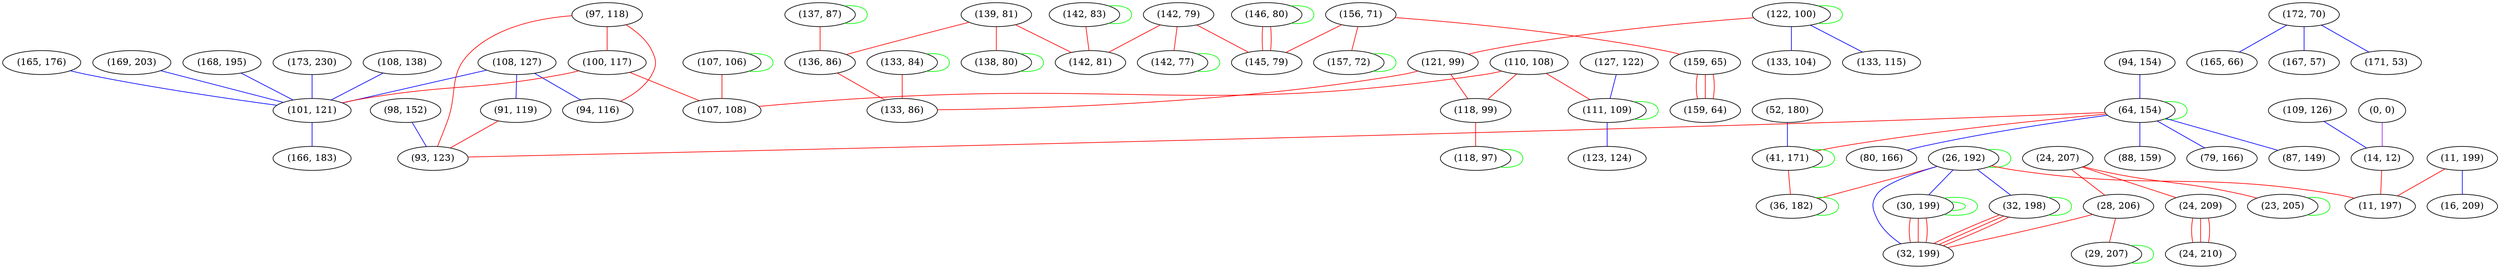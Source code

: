 graph "" {
"(169, 203)";
"(142, 83)";
"(26, 192)";
"(168, 195)";
"(52, 180)";
"(172, 70)";
"(24, 207)";
"(173, 230)";
"(109, 126)";
"(108, 127)";
"(0, 0)";
"(142, 79)";
"(122, 100)";
"(28, 206)";
"(108, 138)";
"(156, 71)";
"(121, 99)";
"(165, 66)";
"(94, 154)";
"(11, 199)";
"(107, 106)";
"(139, 81)";
"(97, 118)";
"(64, 154)";
"(165, 176)";
"(14, 12)";
"(94, 116)";
"(80, 166)";
"(137, 87)";
"(110, 108)";
"(133, 84)";
"(41, 171)";
"(127, 122)";
"(138, 80)";
"(100, 117)";
"(98, 152)";
"(159, 65)";
"(30, 199)";
"(133, 104)";
"(146, 80)";
"(118, 99)";
"(133, 115)";
"(142, 81)";
"(111, 109)";
"(29, 207)";
"(91, 119)";
"(24, 209)";
"(142, 77)";
"(167, 57)";
"(32, 198)";
"(36, 182)";
"(171, 53)";
"(107, 108)";
"(88, 159)";
"(145, 79)";
"(16, 209)";
"(23, 205)";
"(24, 210)";
"(157, 72)";
"(11, 197)";
"(123, 124)";
"(79, 166)";
"(32, 199)";
"(101, 121)";
"(87, 149)";
"(136, 86)";
"(133, 86)";
"(166, 183)";
"(118, 97)";
"(159, 64)";
"(93, 123)";
"(169, 203)" -- "(101, 121)"  [color=blue, key=0, weight=3];
"(142, 83)" -- "(142, 83)"  [color=green, key=0, weight=2];
"(142, 83)" -- "(142, 81)"  [color=red, key=0, weight=1];
"(26, 192)" -- "(11, 197)"  [color=red, key=0, weight=1];
"(26, 192)" -- "(26, 192)"  [color=green, key=0, weight=2];
"(26, 192)" -- "(32, 199)"  [color=blue, key=0, weight=3];
"(26, 192)" -- "(32, 198)"  [color=blue, key=0, weight=3];
"(26, 192)" -- "(36, 182)"  [color=red, key=0, weight=1];
"(26, 192)" -- "(30, 199)"  [color=blue, key=0, weight=3];
"(168, 195)" -- "(101, 121)"  [color=blue, key=0, weight=3];
"(52, 180)" -- "(41, 171)"  [color=blue, key=0, weight=3];
"(172, 70)" -- "(171, 53)"  [color=blue, key=0, weight=3];
"(172, 70)" -- "(165, 66)"  [color=blue, key=0, weight=3];
"(172, 70)" -- "(167, 57)"  [color=blue, key=0, weight=3];
"(24, 207)" -- "(24, 209)"  [color=red, key=0, weight=1];
"(24, 207)" -- "(23, 205)"  [color=red, key=0, weight=1];
"(24, 207)" -- "(28, 206)"  [color=red, key=0, weight=1];
"(173, 230)" -- "(101, 121)"  [color=blue, key=0, weight=3];
"(109, 126)" -- "(14, 12)"  [color=blue, key=0, weight=3];
"(108, 127)" -- "(91, 119)"  [color=blue, key=0, weight=3];
"(108, 127)" -- "(101, 121)"  [color=blue, key=0, weight=3];
"(108, 127)" -- "(94, 116)"  [color=blue, key=0, weight=3];
"(0, 0)" -- "(14, 12)"  [color=purple, key=0, weight=4];
"(142, 79)" -- "(142, 81)"  [color=red, key=0, weight=1];
"(142, 79)" -- "(142, 77)"  [color=red, key=0, weight=1];
"(142, 79)" -- "(145, 79)"  [color=red, key=0, weight=1];
"(122, 100)" -- "(121, 99)"  [color=red, key=0, weight=1];
"(122, 100)" -- "(122, 100)"  [color=green, key=0, weight=2];
"(122, 100)" -- "(133, 104)"  [color=blue, key=0, weight=3];
"(122, 100)" -- "(133, 115)"  [color=blue, key=0, weight=3];
"(28, 206)" -- "(29, 207)"  [color=red, key=0, weight=1];
"(28, 206)" -- "(32, 199)"  [color=red, key=0, weight=1];
"(108, 138)" -- "(101, 121)"  [color=blue, key=0, weight=3];
"(156, 71)" -- "(159, 65)"  [color=red, key=0, weight=1];
"(156, 71)" -- "(157, 72)"  [color=red, key=0, weight=1];
"(156, 71)" -- "(145, 79)"  [color=red, key=0, weight=1];
"(121, 99)" -- "(118, 99)"  [color=red, key=0, weight=1];
"(121, 99)" -- "(133, 86)"  [color=red, key=0, weight=1];
"(94, 154)" -- "(64, 154)"  [color=blue, key=0, weight=3];
"(11, 199)" -- "(16, 209)"  [color=blue, key=0, weight=3];
"(11, 199)" -- "(11, 197)"  [color=red, key=0, weight=1];
"(107, 106)" -- "(107, 106)"  [color=green, key=0, weight=2];
"(107, 106)" -- "(107, 108)"  [color=red, key=0, weight=1];
"(139, 81)" -- "(136, 86)"  [color=red, key=0, weight=1];
"(139, 81)" -- "(142, 81)"  [color=red, key=0, weight=1];
"(139, 81)" -- "(138, 80)"  [color=red, key=0, weight=1];
"(97, 118)" -- "(100, 117)"  [color=red, key=0, weight=1];
"(97, 118)" -- "(94, 116)"  [color=red, key=0, weight=1];
"(97, 118)" -- "(93, 123)"  [color=red, key=0, weight=1];
"(64, 154)" -- "(80, 166)"  [color=blue, key=0, weight=3];
"(64, 154)" -- "(64, 154)"  [color=green, key=0, weight=2];
"(64, 154)" -- "(87, 149)"  [color=blue, key=0, weight=3];
"(64, 154)" -- "(79, 166)"  [color=blue, key=0, weight=3];
"(64, 154)" -- "(41, 171)"  [color=red, key=0, weight=1];
"(64, 154)" -- "(88, 159)"  [color=blue, key=0, weight=3];
"(64, 154)" -- "(93, 123)"  [color=red, key=0, weight=1];
"(165, 176)" -- "(101, 121)"  [color=blue, key=0, weight=3];
"(14, 12)" -- "(11, 197)"  [color=red, key=0, weight=1];
"(137, 87)" -- "(136, 86)"  [color=red, key=0, weight=1];
"(137, 87)" -- "(137, 87)"  [color=green, key=0, weight=2];
"(110, 108)" -- "(118, 99)"  [color=red, key=0, weight=1];
"(110, 108)" -- "(111, 109)"  [color=red, key=0, weight=1];
"(110, 108)" -- "(107, 108)"  [color=red, key=0, weight=1];
"(133, 84)" -- "(133, 86)"  [color=red, key=0, weight=1];
"(133, 84)" -- "(133, 84)"  [color=green, key=0, weight=2];
"(41, 171)" -- "(41, 171)"  [color=green, key=0, weight=2];
"(41, 171)" -- "(36, 182)"  [color=red, key=0, weight=1];
"(127, 122)" -- "(111, 109)"  [color=blue, key=0, weight=3];
"(138, 80)" -- "(138, 80)"  [color=green, key=0, weight=2];
"(100, 117)" -- "(107, 108)"  [color=red, key=0, weight=1];
"(100, 117)" -- "(101, 121)"  [color=red, key=0, weight=1];
"(98, 152)" -- "(93, 123)"  [color=blue, key=0, weight=3];
"(159, 65)" -- "(159, 64)"  [color=red, key=0, weight=1];
"(159, 65)" -- "(159, 64)"  [color=red, key=1, weight=1];
"(159, 65)" -- "(159, 64)"  [color=red, key=2, weight=1];
"(30, 199)" -- "(30, 199)"  [color=green, key=0, weight=2];
"(30, 199)" -- "(30, 199)"  [color=green, key=1, weight=2];
"(30, 199)" -- "(32, 199)"  [color=red, key=0, weight=1];
"(30, 199)" -- "(32, 199)"  [color=red, key=1, weight=1];
"(30, 199)" -- "(32, 199)"  [color=red, key=2, weight=1];
"(146, 80)" -- "(146, 80)"  [color=green, key=0, weight=2];
"(146, 80)" -- "(145, 79)"  [color=red, key=0, weight=1];
"(146, 80)" -- "(145, 79)"  [color=red, key=1, weight=1];
"(118, 99)" -- "(118, 97)"  [color=red, key=0, weight=1];
"(111, 109)" -- "(111, 109)"  [color=green, key=0, weight=2];
"(111, 109)" -- "(123, 124)"  [color=blue, key=0, weight=3];
"(29, 207)" -- "(29, 207)"  [color=green, key=0, weight=2];
"(91, 119)" -- "(93, 123)"  [color=red, key=0, weight=1];
"(24, 209)" -- "(24, 210)"  [color=red, key=0, weight=1];
"(24, 209)" -- "(24, 210)"  [color=red, key=1, weight=1];
"(24, 209)" -- "(24, 210)"  [color=red, key=2, weight=1];
"(142, 77)" -- "(142, 77)"  [color=green, key=0, weight=2];
"(32, 198)" -- "(32, 198)"  [color=green, key=0, weight=2];
"(32, 198)" -- "(32, 199)"  [color=red, key=0, weight=1];
"(32, 198)" -- "(32, 199)"  [color=red, key=1, weight=1];
"(32, 198)" -- "(32, 199)"  [color=red, key=2, weight=1];
"(36, 182)" -- "(36, 182)"  [color=green, key=0, weight=2];
"(23, 205)" -- "(23, 205)"  [color=green, key=0, weight=2];
"(157, 72)" -- "(157, 72)"  [color=green, key=0, weight=2];
"(101, 121)" -- "(166, 183)"  [color=blue, key=0, weight=3];
"(136, 86)" -- "(133, 86)"  [color=red, key=0, weight=1];
"(118, 97)" -- "(118, 97)"  [color=green, key=0, weight=2];
}
